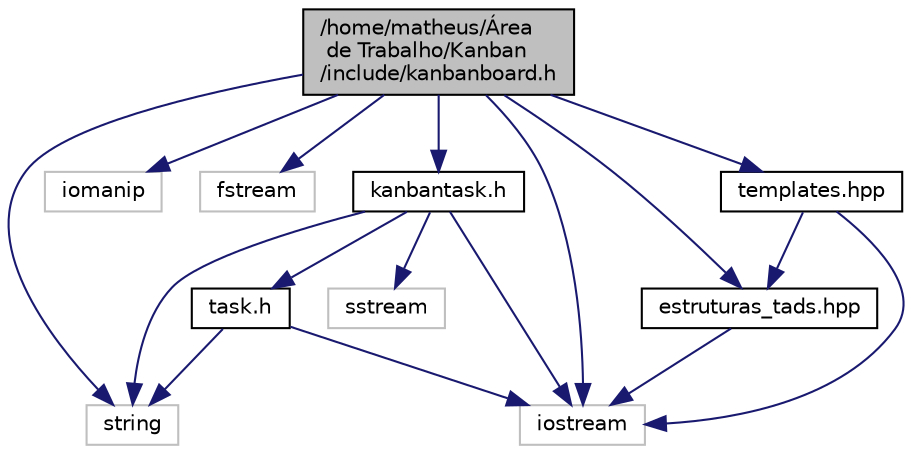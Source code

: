 digraph "/home/matheus/Área de Trabalho/Kanban/include/kanbanboard.h"
{
 // LATEX_PDF_SIZE
  edge [fontname="Helvetica",fontsize="10",labelfontname="Helvetica",labelfontsize="10"];
  node [fontname="Helvetica",fontsize="10",shape=record];
  Node1 [label="/home/matheus/Área\l de Trabalho/Kanban\l/include/kanbanboard.h",height=0.2,width=0.4,color="black", fillcolor="grey75", style="filled", fontcolor="black",tooltip="Este arquivo contém a declaração da classe KanbanBoard, que representa o Quadro Kanban."];
  Node1 -> Node2 [color="midnightblue",fontsize="10",style="solid"];
  Node2 [label="iostream",height=0.2,width=0.4,color="grey75", fillcolor="white", style="filled",tooltip=" "];
  Node1 -> Node3 [color="midnightblue",fontsize="10",style="solid"];
  Node3 [label="iomanip",height=0.2,width=0.4,color="grey75", fillcolor="white", style="filled",tooltip=" "];
  Node1 -> Node4 [color="midnightblue",fontsize="10",style="solid"];
  Node4 [label="fstream",height=0.2,width=0.4,color="grey75", fillcolor="white", style="filled",tooltip=" "];
  Node1 -> Node5 [color="midnightblue",fontsize="10",style="solid"];
  Node5 [label="string",height=0.2,width=0.4,color="grey75", fillcolor="white", style="filled",tooltip=" "];
  Node1 -> Node6 [color="midnightblue",fontsize="10",style="solid"];
  Node6 [label="kanbantask.h",height=0.2,width=0.4,color="black", fillcolor="white", style="filled",URL="$kanbantask_8h.html",tooltip="Este arquivo contém a declaração da classe KanbanTask, que representa uma tarefa específica do Kanban..."];
  Node6 -> Node2 [color="midnightblue",fontsize="10",style="solid"];
  Node6 -> Node5 [color="midnightblue",fontsize="10",style="solid"];
  Node6 -> Node7 [color="midnightblue",fontsize="10",style="solid"];
  Node7 [label="sstream",height=0.2,width=0.4,color="grey75", fillcolor="white", style="filled",tooltip=" "];
  Node6 -> Node8 [color="midnightblue",fontsize="10",style="solid"];
  Node8 [label="task.h",height=0.2,width=0.4,color="black", fillcolor="white", style="filled",URL="$task_8h.html",tooltip="Este arquivo contém a declaração da classe abstrata Task, que representa uma tarefa genérica."];
  Node8 -> Node2 [color="midnightblue",fontsize="10",style="solid"];
  Node8 -> Node5 [color="midnightblue",fontsize="10",style="solid"];
  Node1 -> Node9 [color="midnightblue",fontsize="10",style="solid"];
  Node9 [label="estruturas_tads.hpp",height=0.2,width=0.4,color="black", fillcolor="white", style="filled",URL="$estruturas__tads_8hpp.html",tooltip="Implementação de templates dos Tipos Abstratos de Dados: Lista Duplamente Encadeada,..."];
  Node9 -> Node2 [color="midnightblue",fontsize="10",style="solid"];
  Node1 -> Node10 [color="midnightblue",fontsize="10",style="solid"];
  Node10 [label="templates.hpp",height=0.2,width=0.4,color="black", fillcolor="white", style="filled",URL="$templates_8hpp.html",tooltip="Código-fonte auxiliar com templates genéricos de algoritmos de ordenação e busca."];
  Node10 -> Node2 [color="midnightblue",fontsize="10",style="solid"];
  Node10 -> Node9 [color="midnightblue",fontsize="10",style="solid"];
}
